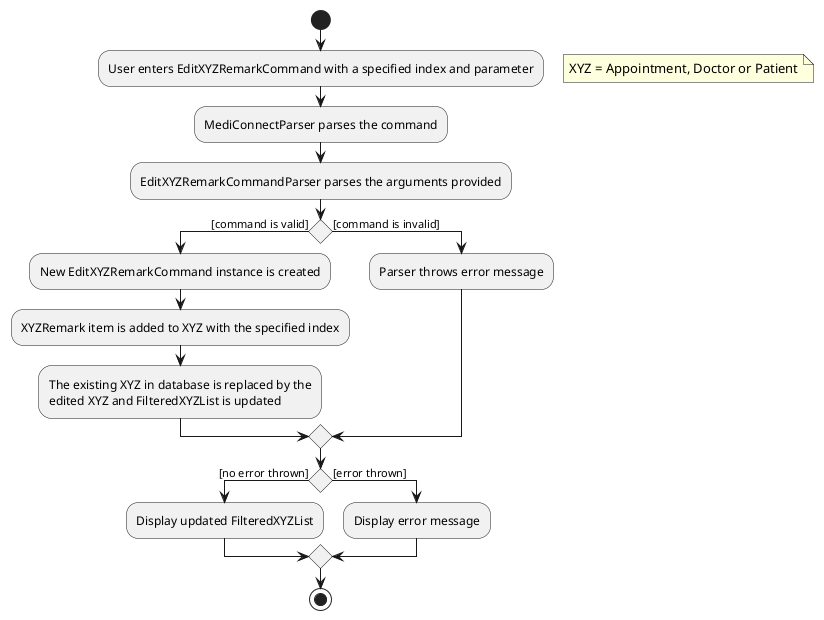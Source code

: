 @startuml
'https://plantuml.com/activity-diagram-beta

start
:User enters EditXYZRemarkCommand with a specified index and parameter;
floating note right
    XYZ = Appointment, Doctor or Patient
end note
:MediConnectParser parses the command;
:EditXYZRemarkCommandParser parses the arguments provided;
if () then ([command is valid])
  :New EditXYZRemarkCommand instance is created;
  :XYZRemark item is added to XYZ with the specified index;
  :The existing XYZ in database is replaced by the
  edited XYZ and FilteredXYZList is updated;
else ([command is invalid])
  :Parser throws error message;
endif
if () then ([no error thrown])
  :Display updated FilteredXYZList;
else ([error thrown])
  :Display error message;
endif
stop

@enduml
